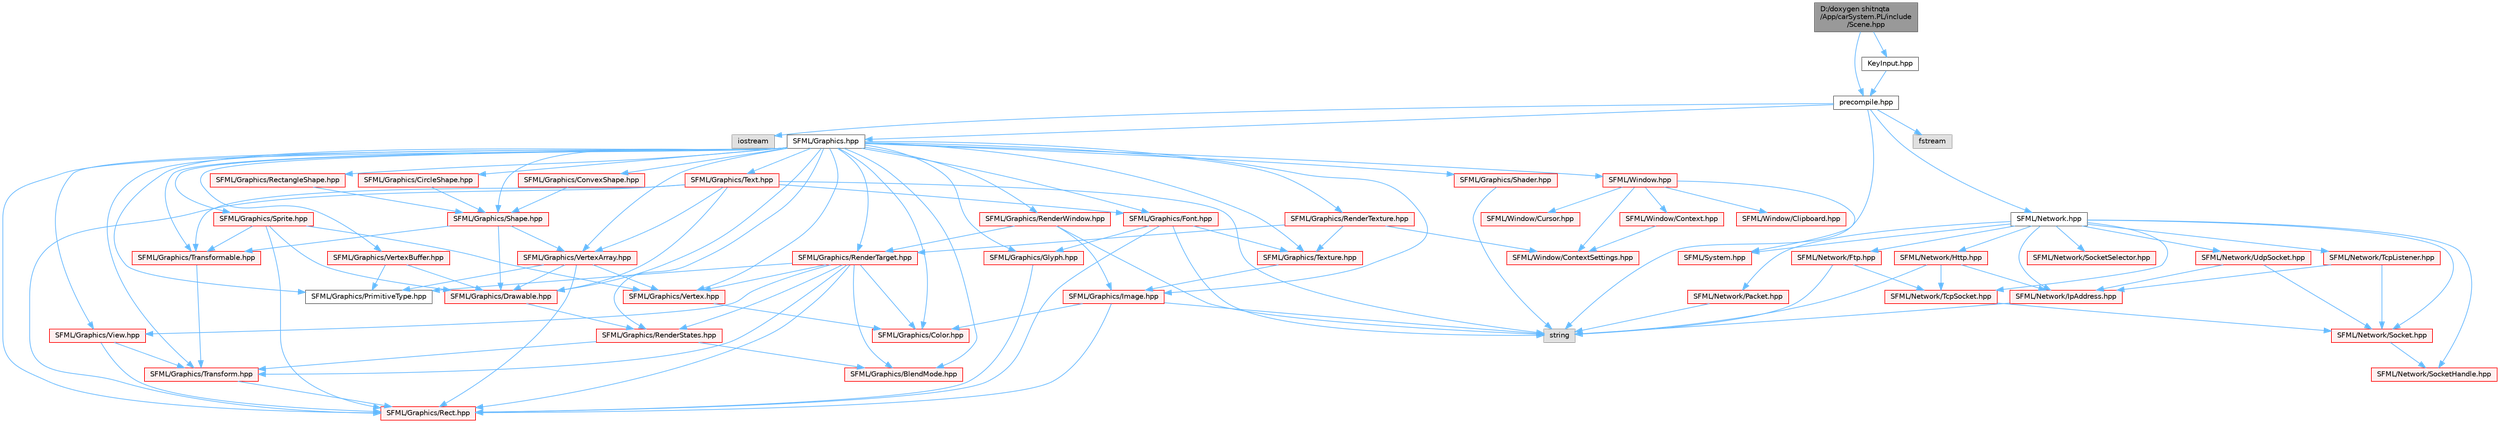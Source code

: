 digraph "D:/doxygen shitnqta/App/carSystem.PL/include/Scene.hpp"
{
 // INTERACTIVE_SVG=YES
 // LATEX_PDF_SIZE
  bgcolor="transparent";
  edge [fontname=Helvetica,fontsize=10,labelfontname=Helvetica,labelfontsize=10];
  node [fontname=Helvetica,fontsize=10,shape=box,height=0.2,width=0.4];
  Node1 [id="Node000001",label="D:/doxygen shitnqta\l/App/carSystem.PL/include\l/Scene.hpp",height=0.2,width=0.4,color="gray40", fillcolor="grey60", style="filled", fontcolor="black",tooltip=" "];
  Node1 -> Node2 [id="edge1_Node000001_Node000002",color="steelblue1",style="solid",tooltip=" "];
  Node2 [id="Node000002",label="precompile.hpp",height=0.2,width=0.4,color="grey40", fillcolor="white", style="filled",URL="$a02200.html",tooltip=" "];
  Node2 -> Node3 [id="edge2_Node000002_Node000003",color="steelblue1",style="solid",tooltip=" "];
  Node3 [id="Node000003",label="iostream",height=0.2,width=0.4,color="grey60", fillcolor="#E0E0E0", style="filled",tooltip=" "];
  Node2 -> Node4 [id="edge3_Node000002_Node000004",color="steelblue1",style="solid",tooltip=" "];
  Node4 [id="Node000004",label="SFML/Graphics.hpp",height=0.2,width=0.4,color="grey40", fillcolor="white", style="filled",URL="$a00452.html",tooltip=" "];
  Node4 -> Node5 [id="edge4_Node000004_Node000005",color="steelblue1",style="solid",tooltip=" "];
  Node5 [id="Node000005",label="SFML/Window.hpp",height=0.2,width=0.4,color="red", fillcolor="#FFF0F0", style="filled",URL="$a00605.html",tooltip=" "];
  Node5 -> Node6 [id="edge5_Node000005_Node000006",color="steelblue1",style="solid",tooltip=" "];
  Node6 [id="Node000006",label="SFML/System.hpp",height=0.2,width=0.4,color="red", fillcolor="#FFF0F0", style="filled",URL="$a00566.html",tooltip=" "];
  Node5 -> Node39 [id="edge6_Node000005_Node000039",color="steelblue1",style="solid",tooltip=" "];
  Node39 [id="Node000039",label="SFML/Window/Clipboard.hpp",height=0.2,width=0.4,color="red", fillcolor="#FFF0F0", style="filled",URL="$a00569.html",tooltip=" "];
  Node5 -> Node41 [id="edge7_Node000005_Node000041",color="steelblue1",style="solid",tooltip=" "];
  Node41 [id="Node000041",label="SFML/Window/Context.hpp",height=0.2,width=0.4,color="red", fillcolor="#FFF0F0", style="filled",URL="$a00572.html",tooltip=" "];
  Node41 -> Node43 [id="edge8_Node000041_Node000043",color="steelblue1",style="solid",tooltip=" "];
  Node43 [id="Node000043",label="SFML/Window/ContextSettings.hpp",height=0.2,width=0.4,color="red", fillcolor="#FFF0F0", style="filled",URL="$a00575.html",tooltip=" "];
  Node5 -> Node43 [id="edge9_Node000005_Node000043",color="steelblue1",style="solid",tooltip=" "];
  Node5 -> Node44 [id="edge10_Node000005_Node000044",color="steelblue1",style="solid",tooltip=" "];
  Node44 [id="Node000044",label="SFML/Window/Cursor.hpp",height=0.2,width=0.4,color="red", fillcolor="#FFF0F0", style="filled",URL="$a00578.html",tooltip=" "];
  Node4 -> Node56 [id="edge11_Node000004_Node000056",color="steelblue1",style="solid",tooltip=" "];
  Node56 [id="Node000056",label="SFML/Graphics/BlendMode.hpp",height=0.2,width=0.4,color="red", fillcolor="#FFF0F0", style="filled",URL="$a00365.html",tooltip=" "];
  Node4 -> Node58 [id="edge12_Node000004_Node000058",color="steelblue1",style="solid",tooltip=" "];
  Node58 [id="Node000058",label="SFML/Graphics/CircleShape.hpp",height=0.2,width=0.4,color="red", fillcolor="#FFF0F0", style="filled",URL="$a00368.html",tooltip=" "];
  Node58 -> Node59 [id="edge13_Node000058_Node000059",color="steelblue1",style="solid",tooltip=" "];
  Node59 [id="Node000059",label="SFML/Graphics/Shape.hpp",height=0.2,width=0.4,color="red", fillcolor="#FFF0F0", style="filled",URL="$a00422.html",tooltip=" "];
  Node59 -> Node60 [id="edge14_Node000059_Node000060",color="steelblue1",style="solid",tooltip=" "];
  Node60 [id="Node000060",label="SFML/Graphics/Drawable.hpp",height=0.2,width=0.4,color="red", fillcolor="#FFF0F0", style="filled",URL="$a00377.html",tooltip=" "];
  Node60 -> Node61 [id="edge15_Node000060_Node000061",color="steelblue1",style="solid",tooltip=" "];
  Node61 [id="Node000061",label="SFML/Graphics/RenderStates.hpp",height=0.2,width=0.4,color="red", fillcolor="#FFF0F0", style="filled",URL="$a00407.html",tooltip=" "];
  Node61 -> Node56 [id="edge16_Node000061_Node000056",color="steelblue1",style="solid",tooltip=" "];
  Node61 -> Node62 [id="edge17_Node000061_Node000062",color="steelblue1",style="solid",tooltip=" "];
  Node62 [id="Node000062",label="SFML/Graphics/Transform.hpp",height=0.2,width=0.4,color="red", fillcolor="#FFF0F0", style="filled",URL="$a00434.html",tooltip=" "];
  Node62 -> Node63 [id="edge18_Node000062_Node000063",color="steelblue1",style="solid",tooltip=" "];
  Node63 [id="Node000063",label="SFML/Graphics/Rect.hpp",height=0.2,width=0.4,color="red", fillcolor="#FFF0F0", style="filled",URL="$a00398.html",tooltip=" "];
  Node59 -> Node65 [id="edge19_Node000059_Node000065",color="steelblue1",style="solid",tooltip=" "];
  Node65 [id="Node000065",label="SFML/Graphics/Transformable.hpp",height=0.2,width=0.4,color="red", fillcolor="#FFF0F0", style="filled",URL="$a00437.html",tooltip=" "];
  Node65 -> Node62 [id="edge20_Node000065_Node000062",color="steelblue1",style="solid",tooltip=" "];
  Node59 -> Node66 [id="edge21_Node000059_Node000066",color="steelblue1",style="solid",tooltip=" "];
  Node66 [id="Node000066",label="SFML/Graphics/VertexArray.hpp",height=0.2,width=0.4,color="red", fillcolor="#FFF0F0", style="filled",URL="$a00443.html",tooltip=" "];
  Node66 -> Node67 [id="edge22_Node000066_Node000067",color="steelblue1",style="solid",tooltip=" "];
  Node67 [id="Node000067",label="SFML/Graphics/Vertex.hpp",height=0.2,width=0.4,color="red", fillcolor="#FFF0F0", style="filled",URL="$a00440.html",tooltip=" "];
  Node67 -> Node68 [id="edge23_Node000067_Node000068",color="steelblue1",style="solid",tooltip=" "];
  Node68 [id="Node000068",label="SFML/Graphics/Color.hpp",height=0.2,width=0.4,color="red", fillcolor="#FFF0F0", style="filled",URL="$a00371.html",tooltip=" "];
  Node66 -> Node69 [id="edge24_Node000066_Node000069",color="steelblue1",style="solid",tooltip=" "];
  Node69 [id="Node000069",label="SFML/Graphics/PrimitiveType.hpp",height=0.2,width=0.4,color="grey40", fillcolor="white", style="filled",URL="$a00395.html",tooltip=" "];
  Node66 -> Node63 [id="edge25_Node000066_Node000063",color="steelblue1",style="solid",tooltip=" "];
  Node66 -> Node60 [id="edge26_Node000066_Node000060",color="steelblue1",style="solid",tooltip=" "];
  Node4 -> Node68 [id="edge27_Node000004_Node000068",color="steelblue1",style="solid",tooltip=" "];
  Node4 -> Node70 [id="edge28_Node000004_Node000070",color="steelblue1",style="solid",tooltip=" "];
  Node70 [id="Node000070",label="SFML/Graphics/ConvexShape.hpp",height=0.2,width=0.4,color="red", fillcolor="#FFF0F0", style="filled",URL="$a00374.html",tooltip=" "];
  Node70 -> Node59 [id="edge29_Node000070_Node000059",color="steelblue1",style="solid",tooltip=" "];
  Node4 -> Node60 [id="edge30_Node000004_Node000060",color="steelblue1",style="solid",tooltip=" "];
  Node4 -> Node71 [id="edge31_Node000004_Node000071",color="steelblue1",style="solid",tooltip=" "];
  Node71 [id="Node000071",label="SFML/Graphics/Font.hpp",height=0.2,width=0.4,color="red", fillcolor="#FFF0F0", style="filled",URL="$a00380.html",tooltip=" "];
  Node71 -> Node72 [id="edge32_Node000071_Node000072",color="steelblue1",style="solid",tooltip=" "];
  Node72 [id="Node000072",label="SFML/Graphics/Glyph.hpp",height=0.2,width=0.4,color="red", fillcolor="#FFF0F0", style="filled",URL="$a00389.html",tooltip=" "];
  Node72 -> Node63 [id="edge33_Node000072_Node000063",color="steelblue1",style="solid",tooltip=" "];
  Node71 -> Node73 [id="edge34_Node000071_Node000073",color="steelblue1",style="solid",tooltip=" "];
  Node73 [id="Node000073",label="SFML/Graphics/Texture.hpp",height=0.2,width=0.4,color="red", fillcolor="#FFF0F0", style="filled",URL="$a00431.html",tooltip=" "];
  Node73 -> Node74 [id="edge35_Node000073_Node000074",color="steelblue1",style="solid",tooltip=" "];
  Node74 [id="Node000074",label="SFML/Graphics/Image.hpp",height=0.2,width=0.4,color="red", fillcolor="#FFF0F0", style="filled",URL="$a00392.html",tooltip=" "];
  Node74 -> Node68 [id="edge36_Node000074_Node000068",color="steelblue1",style="solid",tooltip=" "];
  Node74 -> Node63 [id="edge37_Node000074_Node000063",color="steelblue1",style="solid",tooltip=" "];
  Node74 -> Node17 [id="edge38_Node000074_Node000017",color="steelblue1",style="solid",tooltip=" "];
  Node17 [id="Node000017",label="string",height=0.2,width=0.4,color="grey60", fillcolor="#E0E0E0", style="filled",tooltip=" "];
  Node71 -> Node63 [id="edge39_Node000071_Node000063",color="steelblue1",style="solid",tooltip=" "];
  Node71 -> Node17 [id="edge40_Node000071_Node000017",color="steelblue1",style="solid",tooltip=" "];
  Node4 -> Node72 [id="edge41_Node000004_Node000072",color="steelblue1",style="solid",tooltip=" "];
  Node4 -> Node74 [id="edge42_Node000004_Node000074",color="steelblue1",style="solid",tooltip=" "];
  Node4 -> Node69 [id="edge43_Node000004_Node000069",color="steelblue1",style="solid",tooltip=" "];
  Node4 -> Node63 [id="edge44_Node000004_Node000063",color="steelblue1",style="solid",tooltip=" "];
  Node4 -> Node76 [id="edge45_Node000004_Node000076",color="steelblue1",style="solid",tooltip=" "];
  Node76 [id="Node000076",label="SFML/Graphics/RectangleShape.hpp",height=0.2,width=0.4,color="red", fillcolor="#FFF0F0", style="filled",URL="$a00404.html",tooltip=" "];
  Node76 -> Node59 [id="edge46_Node000076_Node000059",color="steelblue1",style="solid",tooltip=" "];
  Node4 -> Node61 [id="edge47_Node000004_Node000061",color="steelblue1",style="solid",tooltip=" "];
  Node4 -> Node77 [id="edge48_Node000004_Node000077",color="steelblue1",style="solid",tooltip=" "];
  Node77 [id="Node000077",label="SFML/Graphics/RenderTarget.hpp",height=0.2,width=0.4,color="red", fillcolor="#FFF0F0", style="filled",URL="$a00410.html",tooltip=" "];
  Node77 -> Node68 [id="edge49_Node000077_Node000068",color="steelblue1",style="solid",tooltip=" "];
  Node77 -> Node63 [id="edge50_Node000077_Node000063",color="steelblue1",style="solid",tooltip=" "];
  Node77 -> Node78 [id="edge51_Node000077_Node000078",color="steelblue1",style="solid",tooltip=" "];
  Node78 [id="Node000078",label="SFML/Graphics/View.hpp",height=0.2,width=0.4,color="red", fillcolor="#FFF0F0", style="filled",URL="$a00449.html",tooltip=" "];
  Node78 -> Node63 [id="edge52_Node000078_Node000063",color="steelblue1",style="solid",tooltip=" "];
  Node78 -> Node62 [id="edge53_Node000078_Node000062",color="steelblue1",style="solid",tooltip=" "];
  Node77 -> Node62 [id="edge54_Node000077_Node000062",color="steelblue1",style="solid",tooltip=" "];
  Node77 -> Node56 [id="edge55_Node000077_Node000056",color="steelblue1",style="solid",tooltip=" "];
  Node77 -> Node61 [id="edge56_Node000077_Node000061",color="steelblue1",style="solid",tooltip=" "];
  Node77 -> Node69 [id="edge57_Node000077_Node000069",color="steelblue1",style="solid",tooltip=" "];
  Node77 -> Node67 [id="edge58_Node000077_Node000067",color="steelblue1",style="solid",tooltip=" "];
  Node4 -> Node79 [id="edge59_Node000004_Node000079",color="steelblue1",style="solid",tooltip=" "];
  Node79 [id="Node000079",label="SFML/Graphics/RenderTexture.hpp",height=0.2,width=0.4,color="red", fillcolor="#FFF0F0", style="filled",URL="$a00413.html",tooltip=" "];
  Node79 -> Node73 [id="edge60_Node000079_Node000073",color="steelblue1",style="solid",tooltip=" "];
  Node79 -> Node77 [id="edge61_Node000079_Node000077",color="steelblue1",style="solid",tooltip=" "];
  Node79 -> Node43 [id="edge62_Node000079_Node000043",color="steelblue1",style="solid",tooltip=" "];
  Node4 -> Node80 [id="edge63_Node000004_Node000080",color="steelblue1",style="solid",tooltip=" "];
  Node80 [id="Node000080",label="SFML/Graphics/RenderWindow.hpp",height=0.2,width=0.4,color="red", fillcolor="#FFF0F0", style="filled",URL="$a00416.html",tooltip=" "];
  Node80 -> Node77 [id="edge64_Node000080_Node000077",color="steelblue1",style="solid",tooltip=" "];
  Node80 -> Node74 [id="edge65_Node000080_Node000074",color="steelblue1",style="solid",tooltip=" "];
  Node80 -> Node17 [id="edge66_Node000080_Node000017",color="steelblue1",style="solid",tooltip=" "];
  Node4 -> Node81 [id="edge67_Node000004_Node000081",color="steelblue1",style="solid",tooltip=" "];
  Node81 [id="Node000081",label="SFML/Graphics/Shader.hpp",height=0.2,width=0.4,color="red", fillcolor="#FFF0F0", style="filled",URL="$a00419.html",tooltip=" "];
  Node81 -> Node17 [id="edge68_Node000081_Node000017",color="steelblue1",style="solid",tooltip=" "];
  Node4 -> Node59 [id="edge69_Node000004_Node000059",color="steelblue1",style="solid",tooltip=" "];
  Node4 -> Node84 [id="edge70_Node000004_Node000084",color="steelblue1",style="solid",tooltip=" "];
  Node84 [id="Node000084",label="SFML/Graphics/Sprite.hpp",height=0.2,width=0.4,color="red", fillcolor="#FFF0F0", style="filled",URL="$a00425.html",tooltip=" "];
  Node84 -> Node60 [id="edge71_Node000084_Node000060",color="steelblue1",style="solid",tooltip=" "];
  Node84 -> Node65 [id="edge72_Node000084_Node000065",color="steelblue1",style="solid",tooltip=" "];
  Node84 -> Node67 [id="edge73_Node000084_Node000067",color="steelblue1",style="solid",tooltip=" "];
  Node84 -> Node63 [id="edge74_Node000084_Node000063",color="steelblue1",style="solid",tooltip=" "];
  Node4 -> Node85 [id="edge75_Node000004_Node000085",color="steelblue1",style="solid",tooltip=" "];
  Node85 [id="Node000085",label="SFML/Graphics/Text.hpp",height=0.2,width=0.4,color="red", fillcolor="#FFF0F0", style="filled",URL="$a00428.html",tooltip=" "];
  Node85 -> Node60 [id="edge76_Node000085_Node000060",color="steelblue1",style="solid",tooltip=" "];
  Node85 -> Node65 [id="edge77_Node000085_Node000065",color="steelblue1",style="solid",tooltip=" "];
  Node85 -> Node71 [id="edge78_Node000085_Node000071",color="steelblue1",style="solid",tooltip=" "];
  Node85 -> Node63 [id="edge79_Node000085_Node000063",color="steelblue1",style="solid",tooltip=" "];
  Node85 -> Node66 [id="edge80_Node000085_Node000066",color="steelblue1",style="solid",tooltip=" "];
  Node85 -> Node17 [id="edge81_Node000085_Node000017",color="steelblue1",style="solid",tooltip=" "];
  Node4 -> Node73 [id="edge82_Node000004_Node000073",color="steelblue1",style="solid",tooltip=" "];
  Node4 -> Node62 [id="edge83_Node000004_Node000062",color="steelblue1",style="solid",tooltip=" "];
  Node4 -> Node65 [id="edge84_Node000004_Node000065",color="steelblue1",style="solid",tooltip=" "];
  Node4 -> Node67 [id="edge85_Node000004_Node000067",color="steelblue1",style="solid",tooltip=" "];
  Node4 -> Node66 [id="edge86_Node000004_Node000066",color="steelblue1",style="solid",tooltip=" "];
  Node4 -> Node86 [id="edge87_Node000004_Node000086",color="steelblue1",style="solid",tooltip=" "];
  Node86 [id="Node000086",label="SFML/Graphics/VertexBuffer.hpp",height=0.2,width=0.4,color="red", fillcolor="#FFF0F0", style="filled",URL="$a00446.html",tooltip=" "];
  Node86 -> Node69 [id="edge88_Node000086_Node000069",color="steelblue1",style="solid",tooltip=" "];
  Node86 -> Node60 [id="edge89_Node000086_Node000060",color="steelblue1",style="solid",tooltip=" "];
  Node4 -> Node78 [id="edge90_Node000004_Node000078",color="steelblue1",style="solid",tooltip=" "];
  Node2 -> Node17 [id="edge91_Node000002_Node000017",color="steelblue1",style="solid",tooltip=" "];
  Node2 -> Node87 [id="edge92_Node000002_Node000087",color="steelblue1",style="solid",tooltip=" "];
  Node87 [id="Node000087",label="SFML/Network.hpp",height=0.2,width=0.4,color="grey40", fillcolor="white", style="filled",URL="$a00488.html",tooltip=" "];
  Node87 -> Node6 [id="edge93_Node000087_Node000006",color="steelblue1",style="solid",tooltip=" "];
  Node87 -> Node88 [id="edge94_Node000087_Node000088",color="steelblue1",style="solid",tooltip=" "];
  Node88 [id="Node000088",label="SFML/Network/Ftp.hpp",height=0.2,width=0.4,color="red", fillcolor="#FFF0F0", style="filled",URL="$a00458.html",tooltip=" "];
  Node88 -> Node90 [id="edge95_Node000088_Node000090",color="steelblue1",style="solid",tooltip=" "];
  Node90 [id="Node000090",label="SFML/Network/TcpSocket.hpp",height=0.2,width=0.4,color="red", fillcolor="#FFF0F0", style="filled",URL="$a00482.html",tooltip=" "];
  Node90 -> Node91 [id="edge96_Node000090_Node000091",color="steelblue1",style="solid",tooltip=" "];
  Node91 [id="Node000091",label="SFML/Network/Socket.hpp",height=0.2,width=0.4,color="red", fillcolor="#FFF0F0", style="filled",URL="$a00470.html",tooltip=" "];
  Node91 -> Node92 [id="edge97_Node000091_Node000092",color="steelblue1",style="solid",tooltip=" "];
  Node92 [id="Node000092",label="SFML/Network/SocketHandle.hpp",height=0.2,width=0.4,color="red", fillcolor="#FFF0F0", style="filled",URL="$a00473.html",tooltip=" "];
  Node88 -> Node17 [id="edge98_Node000088_Node000017",color="steelblue1",style="solid",tooltip=" "];
  Node87 -> Node93 [id="edge99_Node000087_Node000093",color="steelblue1",style="solid",tooltip=" "];
  Node93 [id="Node000093",label="SFML/Network/Http.hpp",height=0.2,width=0.4,color="red", fillcolor="#FFF0F0", style="filled",URL="$a00461.html",tooltip=" "];
  Node93 -> Node94 [id="edge100_Node000093_Node000094",color="steelblue1",style="solid",tooltip=" "];
  Node94 [id="Node000094",label="SFML/Network/IpAddress.hpp",height=0.2,width=0.4,color="red", fillcolor="#FFF0F0", style="filled",URL="$a00464.html",tooltip=" "];
  Node94 -> Node17 [id="edge101_Node000094_Node000017",color="steelblue1",style="solid",tooltip=" "];
  Node93 -> Node90 [id="edge102_Node000093_Node000090",color="steelblue1",style="solid",tooltip=" "];
  Node93 -> Node17 [id="edge103_Node000093_Node000017",color="steelblue1",style="solid",tooltip=" "];
  Node87 -> Node94 [id="edge104_Node000087_Node000094",color="steelblue1",style="solid",tooltip=" "];
  Node87 -> Node96 [id="edge105_Node000087_Node000096",color="steelblue1",style="solid",tooltip=" "];
  Node96 [id="Node000096",label="SFML/Network/Packet.hpp",height=0.2,width=0.4,color="red", fillcolor="#FFF0F0", style="filled",URL="$a00467.html",tooltip=" "];
  Node96 -> Node17 [id="edge106_Node000096_Node000017",color="steelblue1",style="solid",tooltip=" "];
  Node87 -> Node91 [id="edge107_Node000087_Node000091",color="steelblue1",style="solid",tooltip=" "];
  Node87 -> Node92 [id="edge108_Node000087_Node000092",color="steelblue1",style="solid",tooltip=" "];
  Node87 -> Node97 [id="edge109_Node000087_Node000097",color="steelblue1",style="solid",tooltip=" "];
  Node97 [id="Node000097",label="SFML/Network/SocketSelector.hpp",height=0.2,width=0.4,color="red", fillcolor="#FFF0F0", style="filled",URL="$a00476.html",tooltip=" "];
  Node87 -> Node98 [id="edge110_Node000087_Node000098",color="steelblue1",style="solid",tooltip=" "];
  Node98 [id="Node000098",label="SFML/Network/TcpListener.hpp",height=0.2,width=0.4,color="red", fillcolor="#FFF0F0", style="filled",URL="$a00479.html",tooltip=" "];
  Node98 -> Node91 [id="edge111_Node000098_Node000091",color="steelblue1",style="solid",tooltip=" "];
  Node98 -> Node94 [id="edge112_Node000098_Node000094",color="steelblue1",style="solid",tooltip=" "];
  Node87 -> Node90 [id="edge113_Node000087_Node000090",color="steelblue1",style="solid",tooltip=" "];
  Node87 -> Node99 [id="edge114_Node000087_Node000099",color="steelblue1",style="solid",tooltip=" "];
  Node99 [id="Node000099",label="SFML/Network/UdpSocket.hpp",height=0.2,width=0.4,color="red", fillcolor="#FFF0F0", style="filled",URL="$a00485.html",tooltip=" "];
  Node99 -> Node91 [id="edge115_Node000099_Node000091",color="steelblue1",style="solid",tooltip=" "];
  Node99 -> Node94 [id="edge116_Node000099_Node000094",color="steelblue1",style="solid",tooltip=" "];
  Node2 -> Node100 [id="edge117_Node000002_Node000100",color="steelblue1",style="solid",tooltip=" "];
  Node100 [id="Node000100",label="fstream",height=0.2,width=0.4,color="grey60", fillcolor="#E0E0E0", style="filled",tooltip=" "];
  Node1 -> Node101 [id="edge118_Node000001_Node000101",color="steelblue1",style="solid",tooltip=" "];
  Node101 [id="Node000101",label="KeyInput.hpp",height=0.2,width=0.4,color="grey40", fillcolor="white", style="filled",URL="$a00275.html",tooltip=" "];
  Node101 -> Node2 [id="edge119_Node000101_Node000002",color="steelblue1",style="solid",tooltip=" "];
}
